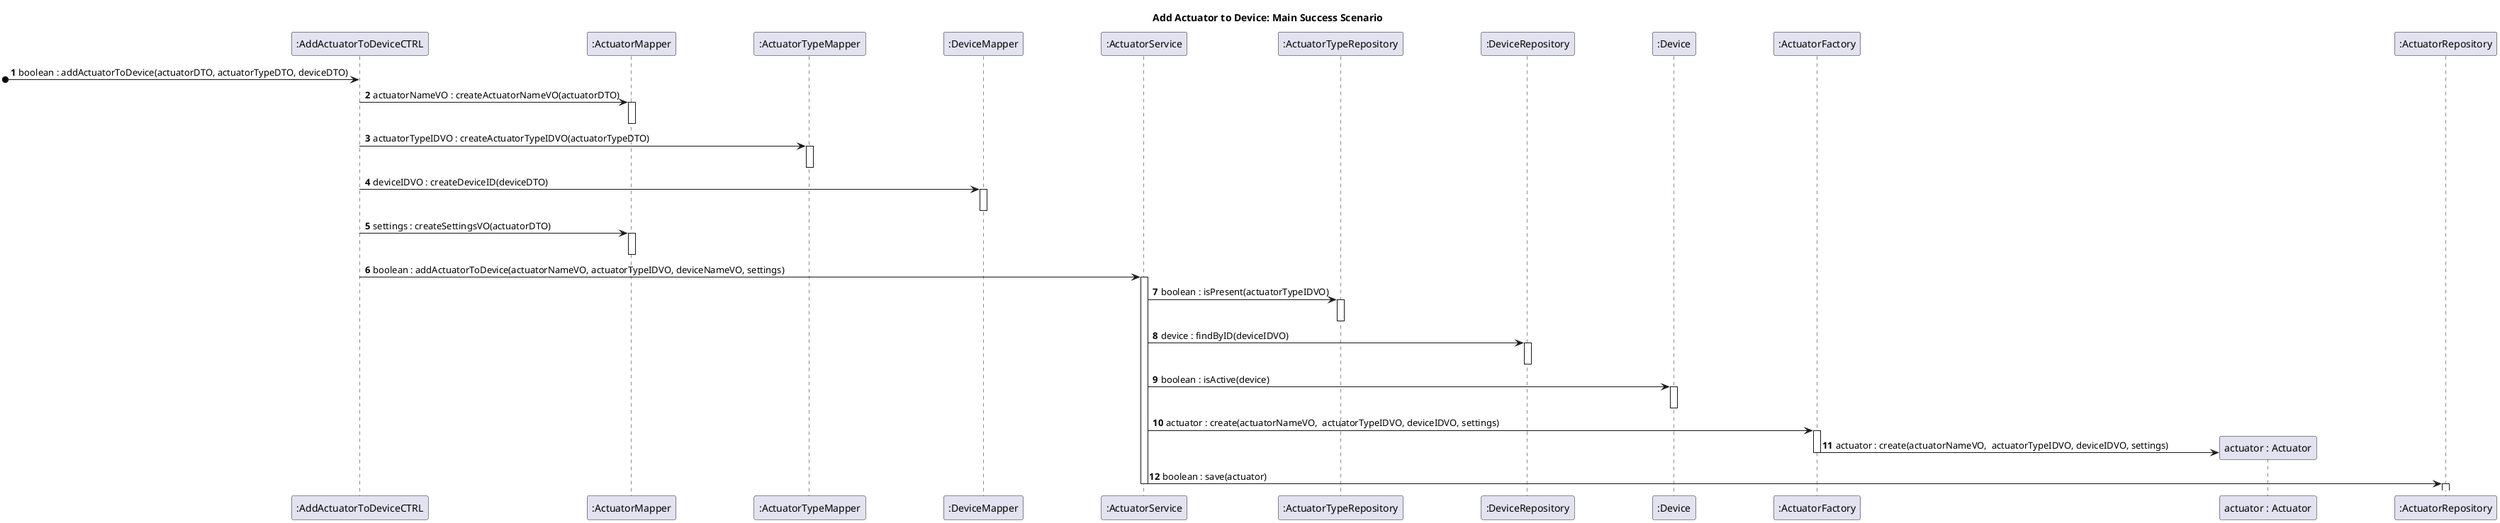 @startuml
skinparam ParticipantPadding 50
    title Add Actuator to Device: Main Success Scenario
    autonumber

participant ":AddActuatorToDeviceCTRL" as C
participant ":ActuatorMapper" as AM
participant ":ActuatorTypeMapper" as ATM
participant ":DeviceMapper" as DM
participant ":ActuatorService" as AS
participant ":ActuatorTypeRepository" as ATR
participant ":DeviceRepository" as DR
participant ":Device" as D
participant ":ActuatorFactory" as AF
participant "actuator : Actuator" as A
participant ":ActuatorRepository" as AR





[o-> C : boolean : addActuatorToDevice(actuatorDTO, actuatorTypeDTO, deviceDTO)
C -> AM : actuatorNameVO : createActuatorNameVO(actuatorDTO)
activate AM
deactivate AM
C -> ATM : actuatorTypeIDVO : createActuatorTypeIDVO(actuatorTypeDTO)
activate ATM
deactivate ATM
C -> DM : deviceIDVO : createDeviceID(deviceDTO)
activate DM
deactivate DM
C -> AM : settings : createSettingsVO(actuatorDTO)
activate AM
deactivate AM
C -> AS : boolean : addActuatorToDevice(actuatorNameVO, actuatorTypeIDVO, deviceNameVO, settings)
activate AS
AS -> ATR : boolean : isPresent(actuatorTypeIDVO)
activate ATR
deactivate ATR
AS -> DR : device : findByID(deviceIDVO)
activate DR
deactivate DR
AS -> D : boolean : isActive(device)
activate D
deactivate D
AS ->AF : actuator : create(actuatorNameVO,  actuatorTypeIDVO, deviceIDVO, settings)
activate AF
AF -> A** : actuator : create(actuatorNameVO,  actuatorTypeIDVO, deviceIDVO, settings)
deactivate AF
AS -> AR : boolean : save(actuator)
deactivate AS
activate AR
deactivate AR
deactivate C
@enduml